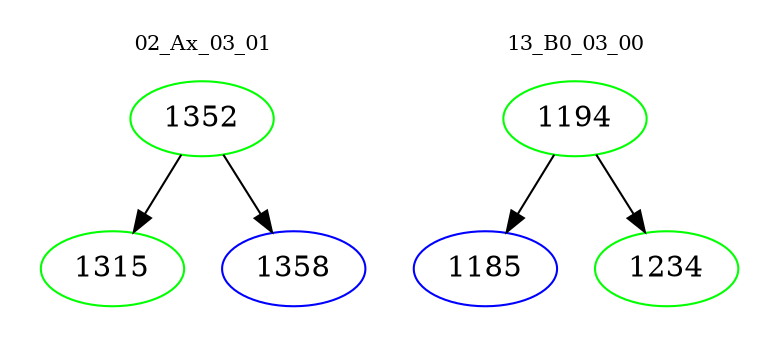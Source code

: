 digraph{
subgraph cluster_0 {
color = white
label = "02_Ax_03_01";
fontsize=10;
T0_1352 [label="1352", color="green"]
T0_1352 -> T0_1315 [color="black"]
T0_1315 [label="1315", color="green"]
T0_1352 -> T0_1358 [color="black"]
T0_1358 [label="1358", color="blue"]
}
subgraph cluster_1 {
color = white
label = "13_B0_03_00";
fontsize=10;
T1_1194 [label="1194", color="green"]
T1_1194 -> T1_1185 [color="black"]
T1_1185 [label="1185", color="blue"]
T1_1194 -> T1_1234 [color="black"]
T1_1234 [label="1234", color="green"]
}
}
